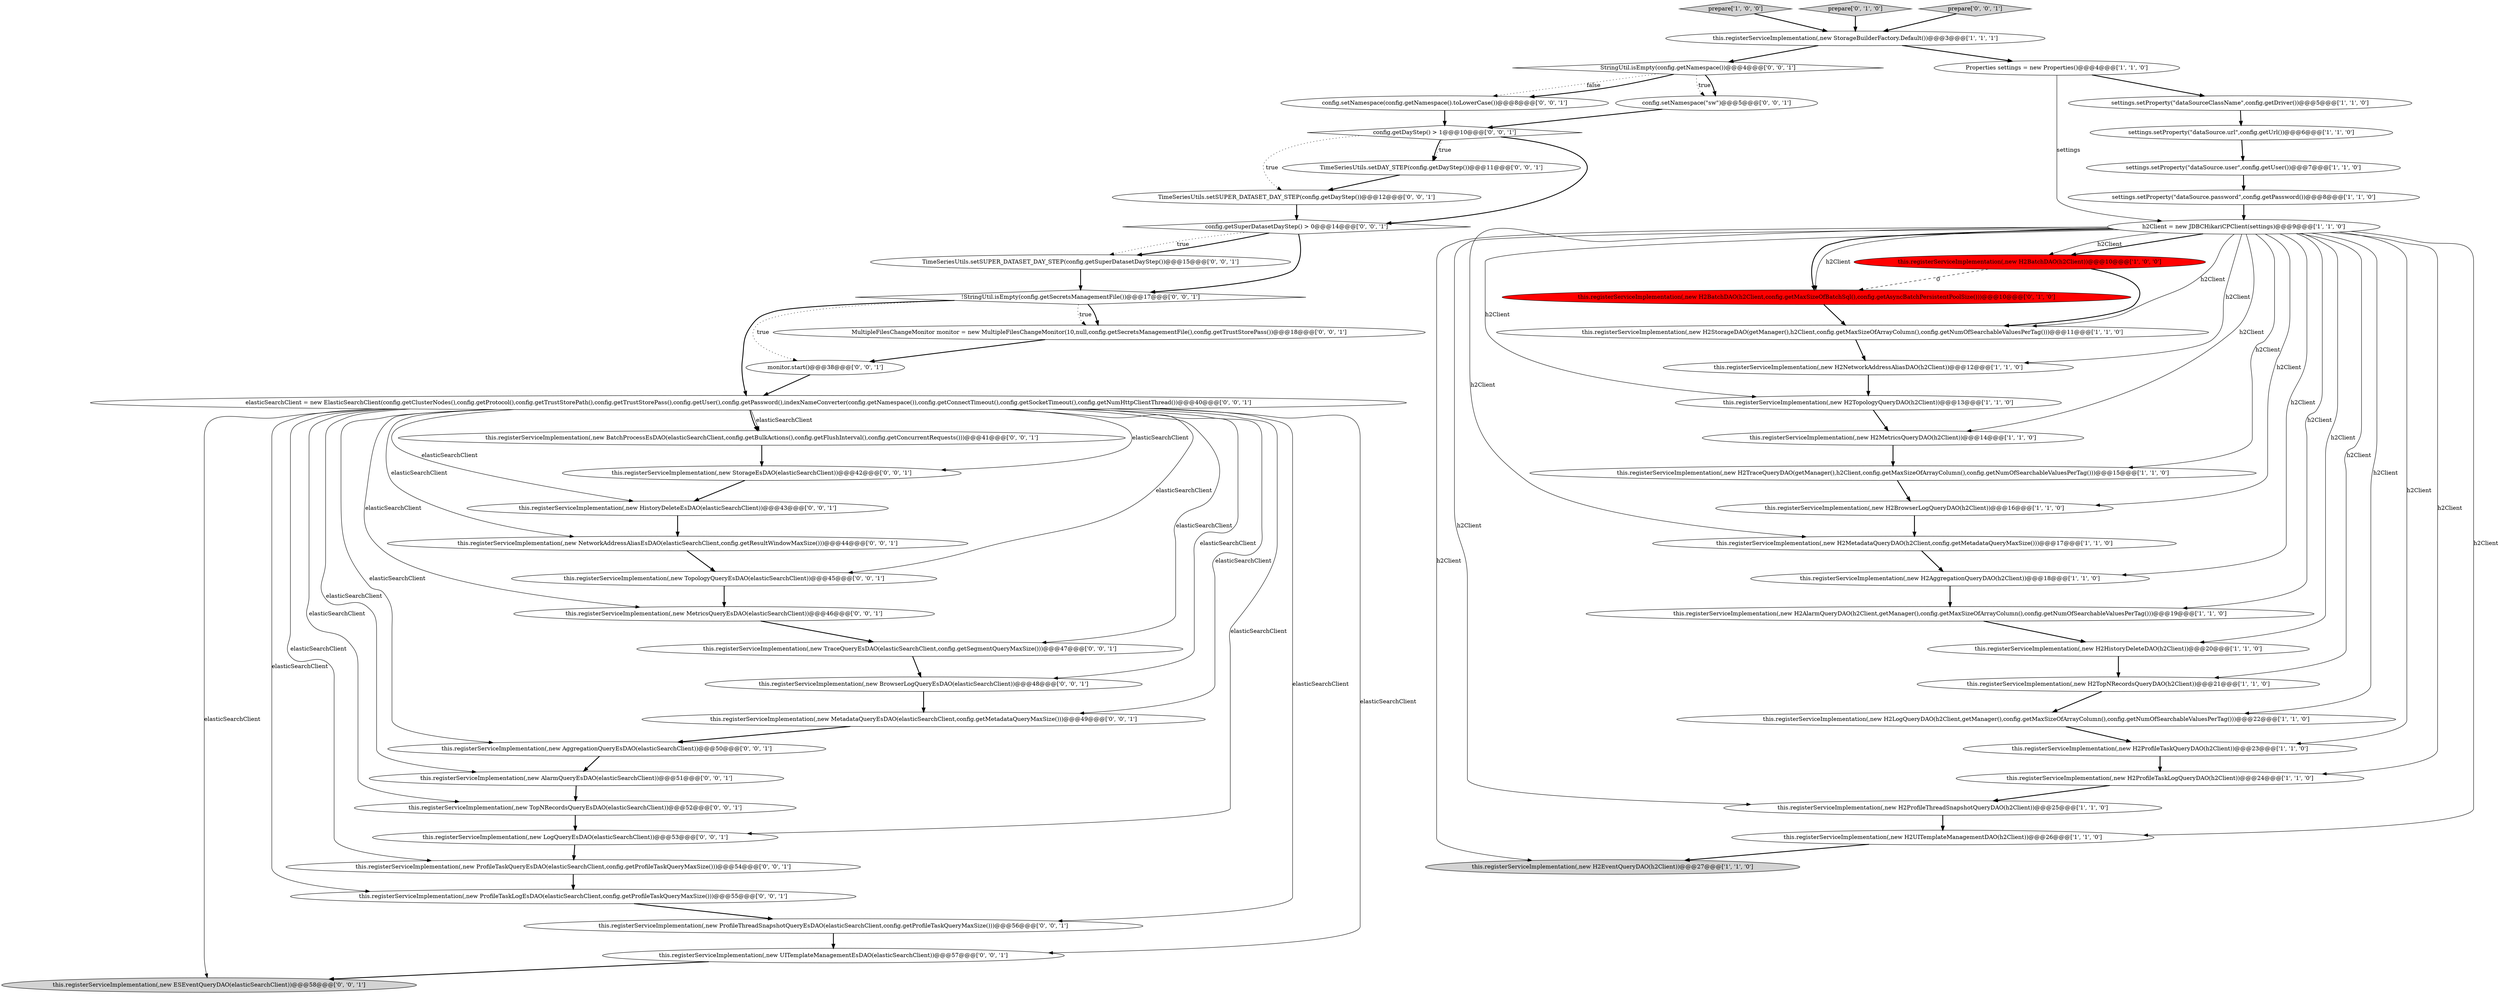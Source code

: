 digraph {
56 [style = filled, label = "!StringUtil.isEmpty(config.getSecretsManagementFile())@@@17@@@['0', '0', '1']", fillcolor = white, shape = diamond image = "AAA0AAABBB3BBB"];
20 [style = filled, label = "prepare['1', '0', '0']", fillcolor = lightgray, shape = diamond image = "AAA0AAABBB1BBB"];
57 [style = filled, label = "StringUtil.isEmpty(config.getNamespace())@@@4@@@['0', '0', '1']", fillcolor = white, shape = diamond image = "AAA0AAABBB3BBB"];
38 [style = filled, label = "this.registerServiceImplementation(,new NetworkAddressAliasEsDAO(elasticSearchClient,config.getResultWindowMaxSize()))@@@44@@@['0', '0', '1']", fillcolor = white, shape = ellipse image = "AAA0AAABBB3BBB"];
12 [style = filled, label = "this.registerServiceImplementation(,new StorageBuilderFactory.Default())@@@3@@@['1', '1', '1']", fillcolor = white, shape = ellipse image = "AAA0AAABBB1BBB"];
1 [style = filled, label = "this.registerServiceImplementation(,new H2ProfileThreadSnapshotQueryDAO(h2Client))@@@25@@@['1', '1', '0']", fillcolor = white, shape = ellipse image = "AAA0AAABBB1BBB"];
0 [style = filled, label = "this.registerServiceImplementation(,new H2BrowserLogQueryDAO(h2Client))@@@16@@@['1', '1', '0']", fillcolor = white, shape = ellipse image = "AAA0AAABBB1BBB"];
25 [style = filled, label = "this.registerServiceImplementation(,new H2MetadataQueryDAO(h2Client,config.getMetadataQueryMaxSize()))@@@17@@@['1', '1', '0']", fillcolor = white, shape = ellipse image = "AAA0AAABBB1BBB"];
24 [style = filled, label = "this.registerServiceImplementation(,new H2EventQueryDAO(h2Client))@@@27@@@['1', '1', '0']", fillcolor = lightgray, shape = ellipse image = "AAA0AAABBB1BBB"];
23 [style = filled, label = "this.registerServiceImplementation(,new H2TopologyQueryDAO(h2Client))@@@13@@@['1', '1', '0']", fillcolor = white, shape = ellipse image = "AAA0AAABBB1BBB"];
32 [style = filled, label = "config.setNamespace(config.getNamespace().toLowerCase())@@@8@@@['0', '0', '1']", fillcolor = white, shape = ellipse image = "AAA0AAABBB3BBB"];
42 [style = filled, label = "this.registerServiceImplementation(,new ESEventQueryDAO(elasticSearchClient))@@@58@@@['0', '0', '1']", fillcolor = lightgray, shape = ellipse image = "AAA0AAABBB3BBB"];
16 [style = filled, label = "this.registerServiceImplementation(,new H2StorageDAO(getManager(),h2Client,config.getMaxSizeOfArrayColumn(),config.getNumOfSearchableValuesPerTag()))@@@11@@@['1', '1', '0']", fillcolor = white, shape = ellipse image = "AAA0AAABBB1BBB"];
34 [style = filled, label = "this.registerServiceImplementation(,new ProfileTaskLogEsDAO(elasticSearchClient,config.getProfileTaskQueryMaxSize()))@@@55@@@['0', '0', '1']", fillcolor = white, shape = ellipse image = "AAA0AAABBB3BBB"];
4 [style = filled, label = "this.registerServiceImplementation(,new H2AlarmQueryDAO(h2Client,getManager(),config.getMaxSizeOfArrayColumn(),config.getNumOfSearchableValuesPerTag()))@@@19@@@['1', '1', '0']", fillcolor = white, shape = ellipse image = "AAA0AAABBB1BBB"];
52 [style = filled, label = "this.registerServiceImplementation(,new MetricsQueryEsDAO(elasticSearchClient))@@@46@@@['0', '0', '1']", fillcolor = white, shape = ellipse image = "AAA0AAABBB3BBB"];
29 [style = filled, label = "this.registerServiceImplementation(,new AggregationQueryEsDAO(elasticSearchClient))@@@50@@@['0', '0', '1']", fillcolor = white, shape = ellipse image = "AAA0AAABBB3BBB"];
27 [style = filled, label = "this.registerServiceImplementation(,new H2BatchDAO(h2Client,config.getMaxSizeOfBatchSql(),config.getAsyncBatchPersistentPoolSize()))@@@10@@@['0', '1', '0']", fillcolor = red, shape = ellipse image = "AAA1AAABBB2BBB"];
48 [style = filled, label = "this.registerServiceImplementation(,new BrowserLogQueryEsDAO(elasticSearchClient))@@@48@@@['0', '0', '1']", fillcolor = white, shape = ellipse image = "AAA0AAABBB3BBB"];
15 [style = filled, label = "this.registerServiceImplementation(,new H2TraceQueryDAO(getManager(),h2Client,config.getMaxSizeOfArrayColumn(),config.getNumOfSearchableValuesPerTag()))@@@15@@@['1', '1', '0']", fillcolor = white, shape = ellipse image = "AAA0AAABBB1BBB"];
14 [style = filled, label = "this.registerServiceImplementation(,new H2HistoryDeleteDAO(h2Client))@@@20@@@['1', '1', '0']", fillcolor = white, shape = ellipse image = "AAA0AAABBB1BBB"];
39 [style = filled, label = "TimeSeriesUtils.setSUPER_DATASET_DAY_STEP(config.getSuperDatasetDayStep())@@@15@@@['0', '0', '1']", fillcolor = white, shape = ellipse image = "AAA0AAABBB3BBB"];
18 [style = filled, label = "this.registerServiceImplementation(,new H2TopNRecordsQueryDAO(h2Client))@@@21@@@['1', '1', '0']", fillcolor = white, shape = ellipse image = "AAA0AAABBB1BBB"];
7 [style = filled, label = "this.registerServiceImplementation(,new H2LogQueryDAO(h2Client,getManager(),config.getMaxSizeOfArrayColumn(),config.getNumOfSearchableValuesPerTag()))@@@22@@@['1', '1', '0']", fillcolor = white, shape = ellipse image = "AAA0AAABBB1BBB"];
53 [style = filled, label = "this.registerServiceImplementation(,new UITemplateManagementEsDAO(elasticSearchClient))@@@57@@@['0', '0', '1']", fillcolor = white, shape = ellipse image = "AAA0AAABBB3BBB"];
33 [style = filled, label = "this.registerServiceImplementation(,new BatchProcessEsDAO(elasticSearchClient,config.getBulkActions(),config.getFlushInterval(),config.getConcurrentRequests()))@@@41@@@['0', '0', '1']", fillcolor = white, shape = ellipse image = "AAA0AAABBB3BBB"];
5 [style = filled, label = "this.registerServiceImplementation(,new H2AggregationQueryDAO(h2Client))@@@18@@@['1', '1', '0']", fillcolor = white, shape = ellipse image = "AAA0AAABBB1BBB"];
40 [style = filled, label = "TimeSeriesUtils.setDAY_STEP(config.getDayStep())@@@11@@@['0', '0', '1']", fillcolor = white, shape = ellipse image = "AAA0AAABBB3BBB"];
50 [style = filled, label = "this.registerServiceImplementation(,new ProfileThreadSnapshotQueryEsDAO(elasticSearchClient,config.getProfileTaskQueryMaxSize()))@@@56@@@['0', '0', '1']", fillcolor = white, shape = ellipse image = "AAA0AAABBB3BBB"];
58 [style = filled, label = "config.getDayStep() > 1@@@10@@@['0', '0', '1']", fillcolor = white, shape = diamond image = "AAA0AAABBB3BBB"];
9 [style = filled, label = "settings.setProperty(\"dataSource.url\",config.getUrl())@@@6@@@['1', '1', '0']", fillcolor = white, shape = ellipse image = "AAA0AAABBB1BBB"];
13 [style = filled, label = "Properties settings = new Properties()@@@4@@@['1', '1', '0']", fillcolor = white, shape = ellipse image = "AAA0AAABBB1BBB"];
31 [style = filled, label = "this.registerServiceImplementation(,new TraceQueryEsDAO(elasticSearchClient,config.getSegmentQueryMaxSize()))@@@47@@@['0', '0', '1']", fillcolor = white, shape = ellipse image = "AAA0AAABBB3BBB"];
46 [style = filled, label = "this.registerServiceImplementation(,new ProfileTaskQueryEsDAO(elasticSearchClient,config.getProfileTaskQueryMaxSize()))@@@54@@@['0', '0', '1']", fillcolor = white, shape = ellipse image = "AAA0AAABBB3BBB"];
47 [style = filled, label = "elasticSearchClient = new ElasticSearchClient(config.getClusterNodes(),config.getProtocol(),config.getTrustStorePath(),config.getTrustStorePass(),config.getUser(),config.getPassword(),indexNameConverter(config.getNamespace()),config.getConnectTimeout(),config.getSocketTimeout(),config.getNumHttpClientThread())@@@40@@@['0', '0', '1']", fillcolor = white, shape = ellipse image = "AAA0AAABBB3BBB"];
44 [style = filled, label = "this.registerServiceImplementation(,new LogQueryEsDAO(elasticSearchClient))@@@53@@@['0', '0', '1']", fillcolor = white, shape = ellipse image = "AAA0AAABBB3BBB"];
36 [style = filled, label = "TimeSeriesUtils.setSUPER_DATASET_DAY_STEP(config.getDayStep())@@@12@@@['0', '0', '1']", fillcolor = white, shape = ellipse image = "AAA0AAABBB3BBB"];
17 [style = filled, label = "settings.setProperty(\"dataSource.user\",config.getUser())@@@7@@@['1', '1', '0']", fillcolor = white, shape = ellipse image = "AAA0AAABBB1BBB"];
55 [style = filled, label = "this.registerServiceImplementation(,new TopNRecordsQueryEsDAO(elasticSearchClient))@@@52@@@['0', '0', '1']", fillcolor = white, shape = ellipse image = "AAA0AAABBB3BBB"];
35 [style = filled, label = "this.registerServiceImplementation(,new StorageEsDAO(elasticSearchClient))@@@42@@@['0', '0', '1']", fillcolor = white, shape = ellipse image = "AAA0AAABBB3BBB"];
45 [style = filled, label = "MultipleFilesChangeMonitor monitor = new MultipleFilesChangeMonitor(10,null,config.getSecretsManagementFile(),config.getTrustStorePass())@@@18@@@['0', '0', '1']", fillcolor = white, shape = ellipse image = "AAA0AAABBB3BBB"];
6 [style = filled, label = "settings.setProperty(\"dataSource.password\",config.getPassword())@@@8@@@['1', '1', '0']", fillcolor = white, shape = ellipse image = "AAA0AAABBB1BBB"];
41 [style = filled, label = "this.registerServiceImplementation(,new MetadataQueryEsDAO(elasticSearchClient,config.getMetadataQueryMaxSize()))@@@49@@@['0', '0', '1']", fillcolor = white, shape = ellipse image = "AAA0AAABBB3BBB"];
30 [style = filled, label = "monitor.start()@@@38@@@['0', '0', '1']", fillcolor = white, shape = ellipse image = "AAA0AAABBB3BBB"];
2 [style = filled, label = "this.registerServiceImplementation(,new H2MetricsQueryDAO(h2Client))@@@14@@@['1', '1', '0']", fillcolor = white, shape = ellipse image = "AAA0AAABBB1BBB"];
37 [style = filled, label = "this.registerServiceImplementation(,new HistoryDeleteEsDAO(elasticSearchClient))@@@43@@@['0', '0', '1']", fillcolor = white, shape = ellipse image = "AAA0AAABBB3BBB"];
10 [style = filled, label = "settings.setProperty(\"dataSourceClassName\",config.getDriver())@@@5@@@['1', '1', '0']", fillcolor = white, shape = ellipse image = "AAA0AAABBB1BBB"];
28 [style = filled, label = "this.registerServiceImplementation(,new TopologyQueryEsDAO(elasticSearchClient))@@@45@@@['0', '0', '1']", fillcolor = white, shape = ellipse image = "AAA0AAABBB3BBB"];
21 [style = filled, label = "this.registerServiceImplementation(,new H2ProfileTaskQueryDAO(h2Client))@@@23@@@['1', '1', '0']", fillcolor = white, shape = ellipse image = "AAA0AAABBB1BBB"];
26 [style = filled, label = "prepare['0', '1', '0']", fillcolor = lightgray, shape = diamond image = "AAA0AAABBB2BBB"];
19 [style = filled, label = "this.registerServiceImplementation(,new H2BatchDAO(h2Client))@@@10@@@['1', '0', '0']", fillcolor = red, shape = ellipse image = "AAA1AAABBB1BBB"];
22 [style = filled, label = "h2Client = new JDBCHikariCPClient(settings)@@@9@@@['1', '1', '0']", fillcolor = white, shape = ellipse image = "AAA0AAABBB1BBB"];
51 [style = filled, label = "config.setNamespace(\"sw\")@@@5@@@['0', '0', '1']", fillcolor = white, shape = ellipse image = "AAA0AAABBB3BBB"];
49 [style = filled, label = "this.registerServiceImplementation(,new AlarmQueryEsDAO(elasticSearchClient))@@@51@@@['0', '0', '1']", fillcolor = white, shape = ellipse image = "AAA0AAABBB3BBB"];
3 [style = filled, label = "this.registerServiceImplementation(,new H2NetworkAddressAliasDAO(h2Client))@@@12@@@['1', '1', '0']", fillcolor = white, shape = ellipse image = "AAA0AAABBB1BBB"];
11 [style = filled, label = "this.registerServiceImplementation(,new H2UITemplateManagementDAO(h2Client))@@@26@@@['1', '1', '0']", fillcolor = white, shape = ellipse image = "AAA0AAABBB1BBB"];
43 [style = filled, label = "config.getSuperDatasetDayStep() > 0@@@14@@@['0', '0', '1']", fillcolor = white, shape = diamond image = "AAA0AAABBB3BBB"];
54 [style = filled, label = "prepare['0', '0', '1']", fillcolor = lightgray, shape = diamond image = "AAA0AAABBB3BBB"];
8 [style = filled, label = "this.registerServiceImplementation(,new H2ProfileTaskLogQueryDAO(h2Client))@@@24@@@['1', '1', '0']", fillcolor = white, shape = ellipse image = "AAA0AAABBB1BBB"];
19->27 [style = dashed, label="0"];
46->34 [style = bold, label=""];
22->23 [style = solid, label="h2Client"];
47->29 [style = solid, label="elasticSearchClient"];
22->18 [style = solid, label="h2Client"];
6->22 [style = bold, label=""];
47->50 [style = solid, label="elasticSearchClient"];
21->8 [style = bold, label=""];
47->38 [style = solid, label="elasticSearchClient"];
47->33 [style = bold, label=""];
34->50 [style = bold, label=""];
45->30 [style = bold, label=""];
47->46 [style = solid, label="elasticSearchClient"];
47->52 [style = solid, label="elasticSearchClient"];
57->51 [style = dotted, label="true"];
56->47 [style = bold, label=""];
49->55 [style = bold, label=""];
22->8 [style = solid, label="h2Client"];
8->1 [style = bold, label=""];
44->46 [style = bold, label=""];
26->12 [style = bold, label=""];
28->52 [style = bold, label=""];
47->41 [style = solid, label="elasticSearchClient"];
35->37 [style = bold, label=""];
0->25 [style = bold, label=""];
22->11 [style = solid, label="h2Client"];
37->38 [style = bold, label=""];
15->0 [style = bold, label=""];
31->48 [style = bold, label=""];
2->15 [style = bold, label=""];
47->28 [style = solid, label="elasticSearchClient"];
22->15 [style = solid, label="h2Client"];
13->22 [style = solid, label="settings"];
16->3 [style = bold, label=""];
48->41 [style = bold, label=""];
22->24 [style = solid, label="h2Client"];
57->51 [style = bold, label=""];
38->28 [style = bold, label=""];
54->12 [style = bold, label=""];
57->32 [style = dotted, label="false"];
9->17 [style = bold, label=""];
27->16 [style = bold, label=""];
51->58 [style = bold, label=""];
1->11 [style = bold, label=""];
57->32 [style = bold, label=""];
3->23 [style = bold, label=""];
32->58 [style = bold, label=""];
47->44 [style = solid, label="elasticSearchClient"];
22->4 [style = solid, label="h2Client"];
47->33 [style = solid, label="elasticSearchClient"];
14->18 [style = bold, label=""];
30->47 [style = bold, label=""];
22->2 [style = solid, label="h2Client"];
18->7 [style = bold, label=""];
47->42 [style = solid, label="elasticSearchClient"];
58->40 [style = dotted, label="true"];
22->27 [style = solid, label="h2Client"];
36->43 [style = bold, label=""];
13->10 [style = bold, label=""];
4->14 [style = bold, label=""];
58->43 [style = bold, label=""];
22->19 [style = bold, label=""];
17->6 [style = bold, label=""];
22->25 [style = solid, label="h2Client"];
53->42 [style = bold, label=""];
22->3 [style = solid, label="h2Client"];
29->49 [style = bold, label=""];
11->24 [style = bold, label=""];
22->0 [style = solid, label="h2Client"];
19->16 [style = bold, label=""];
12->13 [style = bold, label=""];
47->35 [style = solid, label="elasticSearchClient"];
56->45 [style = bold, label=""];
40->36 [style = bold, label=""];
22->19 [style = solid, label="h2Client"];
22->16 [style = solid, label="h2Client"];
47->49 [style = solid, label="elasticSearchClient"];
5->4 [style = bold, label=""];
25->5 [style = bold, label=""];
10->9 [style = bold, label=""];
23->2 [style = bold, label=""];
22->14 [style = solid, label="h2Client"];
56->45 [style = dotted, label="true"];
43->39 [style = bold, label=""];
22->7 [style = solid, label="h2Client"];
33->35 [style = bold, label=""];
47->48 [style = solid, label="elasticSearchClient"];
22->5 [style = solid, label="h2Client"];
41->29 [style = bold, label=""];
58->36 [style = dotted, label="true"];
12->57 [style = bold, label=""];
58->40 [style = bold, label=""];
22->21 [style = solid, label="h2Client"];
22->1 [style = solid, label="h2Client"];
47->37 [style = solid, label="elasticSearchClient"];
47->55 [style = solid, label="elasticSearchClient"];
47->53 [style = solid, label="elasticSearchClient"];
55->44 [style = bold, label=""];
47->34 [style = solid, label="elasticSearchClient"];
56->30 [style = dotted, label="true"];
22->27 [style = bold, label=""];
39->56 [style = bold, label=""];
20->12 [style = bold, label=""];
52->31 [style = bold, label=""];
7->21 [style = bold, label=""];
47->31 [style = solid, label="elasticSearchClient"];
50->53 [style = bold, label=""];
43->56 [style = bold, label=""];
43->39 [style = dotted, label="true"];
}
